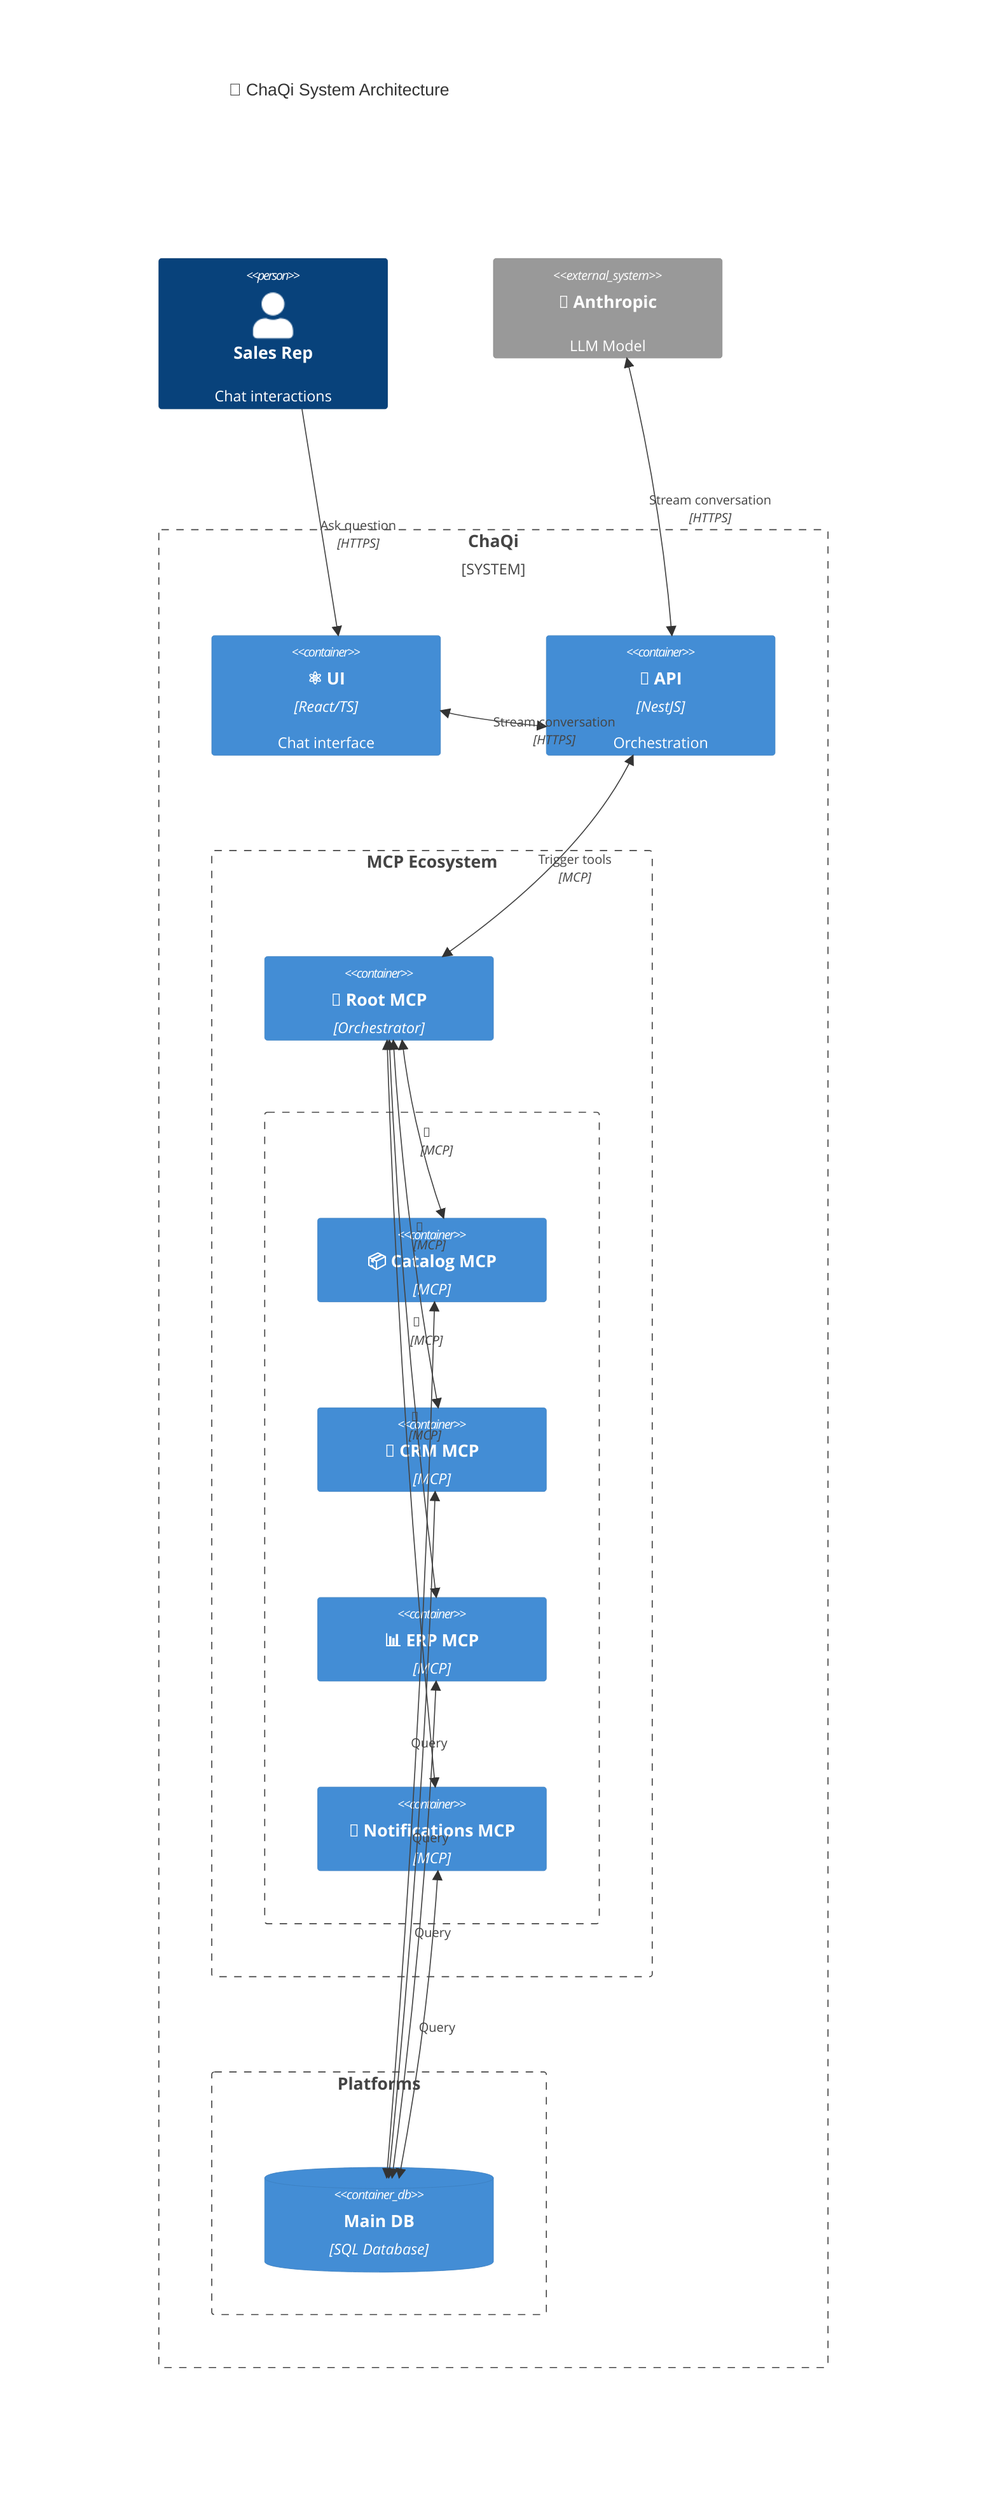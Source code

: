 %% C4Context
    %%   title System Context diagram for Internet Banking System
      
    %%   Enterprise_Boundary(b0, "BankBoundary0") {
    %%     Person(customerA, "Banking Customer A", "A customer of the bank, with personal bank accounts.")
    %%     Person(customerB, "Banking Customer B")
    %%     Person_Ext(customerC, "Banking Customer C", "desc")

    %%     Person(customerD, "Banking Customer D", "A customer of the bank, <br/> with personal bank accounts.")

    %%     System(SystemAA, "Internet Banking System", "Allows customers to view information about their bank accounts, and make payments.")

    %%     Enterprise_Boundary(b1, "BankBoundary") {

    %%       SystemDb_Ext(SystemE, "Mainframe Banking System", "Stores all of the core banking information about customers, accounts, transactions, etc.")

    %%       System_Boundary(b2, "BankBoundary2") {
    %%         System(SystemA, "Banking System A")
    %%         System(SystemB, "Banking System B", "A system of the bank, with personal bank accounts. next line.")
    %%       }

    %%       System_Ext(SystemC, "E-mail system", "The internal Microsoft Exchange e-mail system.")
    %%       SystemDb(SystemD, "Banking System D Database", "A system of the bank, with personal bank accounts.")

    %%       Boundary(b3, "BankBoundary3", "boundary") {
    %%         SystemQueue(SystemF, "Banking System F Queue", "A system of the bank.")
    %%         SystemQueue_Ext(SystemG, "Banking System G Queue", "A system of the bank, with personal bank accounts.")
    %%       }
    %%     }
    %%   }

    %%   BiRel(customerA, SystemAA, "Uses")
    %%   BiRel(SystemAA, SystemE, "Uses")
    %%   Rel(SystemAA, SystemC, "Sends e-mails", "SMTP")
    %%   Rel(SystemC, customerA, "Sends e-mails to")

    %%   UpdateElementStyle(customerA, $fontColor="red", $bgColor="grey", $borderColor="red")
    %%   UpdateRelStyle(customerA, SystemAA, $textColor="blue", $lineColor="blue", $offsetX="5")
    %%   UpdateRelStyle(SystemAA, SystemE, $textColor="blue", $lineColor="blue", $offsetY="-10")
    %%   UpdateRelStyle(SystemAA, SystemC, $textColor="blue", $lineColor="blue", $offsetY="-40", $offsetX="-50")
    %%   UpdateRelStyle(SystemC, customerA, $textColor="red", $lineColor="red", $offsetX="-50", $offsetY="20")

%% 

C4Context
    title 🤖 ChaQi System Architecture
    Person(user, "Sales Rep", "Chat interactions")
    System_Ext(anthropic, "🧠 Anthropic", "LLM Model")
    System_Boundary(system, "ChaQi") {
        Container(ui, "⚛️ UI", "React/TS", "Chat interface")
        Container(api, "🚀 API", "NestJS", "Orchestration")
      
        Boundary(mcp, "MCP Ecosystem", "") {
            Container(mcpRoot, "🌟 Root MCP", "Orchestrator")
            Boundary(mcpServers, "", "") {
                Container(mcpCatalog, "📦 Catalog MCP", "MCP")
                Container(mcpCrm, "👥 CRM MCP", "MCP") 
                Container(mcpErp, "📊 ERP MCP", "MCP")
                Container(mcpNotification, "🔔 Notifications MCP", "MCP")
            }
        }
        Boundary(platforms, "Platforms", "") {
            ContainerDb(database, "Main DB", "SQL Database", "")
        }
    }
    
    Rel(user, ui, "Ask question", "HTTPS")
    BiRel(ui, api, "Stream conversation", "HTTPS")
    BiRel(api, anthropic, "Stream conversation", "HTTPS")
    BiRel(api, mcpRoot, "Trigger tools", "MCP")
    BiRel(mcpRoot, mcpCatalog, "🔗", "MCP")
    BiRel(mcpRoot, mcpCrm, "🔗", "MCP")
    BiRel(mcpRoot, mcpErp, "🔗", "MCP")
    BiRel(mcpRoot, mcpNotification, "🔗", "MCP")
    BiRel(mcpCatalog, database, "Query", "")
    BiRel(mcpCrm, database, "Query", "")
    BiRel(mcpErp, database, "Query", "")
    BiRel(mcpNotification, database, "Query", "")



    UpdateLayoutConfig($c4ShapeInRow="4", $c4BoundaryInRow="1")

 
%%     %% System_Boundary(system, "ChaQi") {
%%     %%     Container(ui, "⚛️ React UI", "React/TS", "Chat interface")
%%     %%     Container(api, "🚀 NestJS API", "NestJS", "Orchestration")
%%     %%     %% ContainerDb(database, "Database", "SQL Database", "")
%%     %%     Boundary(mcpServers, "MCP Servers", "") {
%%     %%         Container(mcpCatalog, "📦 Catalog", "MCP")
%%     %%         Container(mcpCrm, "👥 CRM", "MCP") 
%%     %%         Container(mcpErp, "📊 ERP", "MCP")
%%     %%         Container(mcpNotification, "🔔 Notifications", "MCP")
%%     %%     }
%%     %%     Boundary(mcpServdfers, "MCP Servers", "") {
%%     %%         ContainerDb(databadse, "Datddabase", "SQL Datadbase", "")
%%     %%     }
%%     %%     Boundary(mcpServdfdders, "MCP Servers", "") {
%%     %%         ContainerDb(databadse, "Datddabase", "SQL Datadbase", "")
%%     %%     }
%%     %%     Boundary(mcpServdferaas, "MCP rs", "") {
%%     %%         ContainerDb(databadse, "Datddabase", "SQL Datadbase", "")
%%     %%     }
%%     %% }

    
%%     %% System_Boundary(system, "🏢 AI Agent Platform") {
%%     %%     Container(ui, "⚛️ React UI", "React/TS", "Chat interface")
%%     %%     Container(api, "🚀 NestJS API", "NestJS", "Orchestration")
%%     %%     Container(mcpRoot, "🌟 Root MCP", "Hub", "Orchestrator")

%%     %%     Deployment_Node(database, "bigbank-db02", "Ubuntu 16.04 LTS") {
%%     %%         ContainerDb(database, "Database", "Relational Database Schema", "Stores user registration information, hashed authentication credentials, access logs, etc.")
%%     %%                 Container_Boundary(mcpServers, "Connected Servers") {
%%     %%         Container(mcpCatalog, "📦 Catalog", "MCP")
%%     %%         Container(mcpCrm, "👥 CRM", "MCP") 
%%     %%         Container(mcpErp, "📊 ERP", "MCP")
%%     %%         Container(mcpNotification, "🔔 Notifications", "MCP")
%%     %%     }
%%     %%     }   
%%     %%     Deployment_Node(mcpRoot, "bigbank-mcp01", "Ubuntu 16.04 LTS") {
%%     %%         Container(mcpRoot, "🌟 Root MCP", "Hub", "Orchestrator")
%%     %%     }
%%     %% }
    
    
%%     %% System_Ext(anthropic, "🧠 Anthropic", "LLM Model")


%%     %% %% %% Main user flow
%%     %% Rel(user, ui, "💬 Chat", "HTTPS")
%%     %% Rel(ui, api, "Sends message", "SSE")

    
%%     %% %% AI orchestration flow
%%     %% Rel(api, mcpRoot, "🛠️ Tools", "MCP")
%%     %% Rel(api, anthropic, "🎯 Requests", "HTTPS")
%%     %% Rel(anthropic, api, "⚡ Responses", "Stream")
%%     %% Rel(api, mcpRoot, "🔄 Execute", "MCP")
%%     %% BiRel(api, database, "", "MCP")
    
%%     %% %% MCP server mounting
%%     %% Rel(mcpRoot, mcpCatalog, "🔗", "MCP")
%%     %% Rel(mcpRoot, mcpCrm, "🔗", "MCP")
%%     %% Rel(mcpRoot, mcpErp, "🔗", "MCP")
%%     %% Rel(mcpRoot, mcpNotification, "🔗", "MCP")
%%     %% BiRel(mcpCatalog, database, "", "MCP")
%%     %% BiRel(mcpCrm, database, "", "MCP")
%%     %% BiRel(mcpErp, database, "", "MCP")
%%     %% BiRel(mcpNotification, database, "", "MCP")

%%     %% %% UpdateElementStyle(user, $bgColor="#667EEA", $fontColor="#FFFFFF", $borderColor="#5A67D8")
%%     %% %% UpdateElementStyle(ui, $bgColor="#4FD1C7", $fontColor="#FFFFFF", $borderColor="#38B2AC")
%%     %% %% UpdateElementStyle(api, $bgColor="#9F7AEA", $fontColor="#FFFFFF", $borderColor="#805AD5")
%%     %% %% UpdateElementStyle(anthropic, $bgColor="#F6AD55", $fontColor="#FFFFFF", $borderColor="#ED8936")
%%     %% %% UpdateElementStyle(mcpRoot, $bgColor="#68D391", $fontColor="#FFFFFF", $borderColor="#48BB78")
%%     %% %% UpdateElementStyle(mcpCatalog, $bgColor="#81E6D9", $fontColor="#2D3748", $borderColor="#4FD1C7")
%%     %% %% UpdateElementStyle(mcpCrm, $bgColor="#90CDF4", $fontColor="#2D3748", $borderColor="#63B3ED")
%%     %% %% UpdateElementStyle(mcpErp, $bgColor="#A78BFA", $fontColor="#FFFFFF", $borderColor="#8B5CF6")
%%     %% %% UpdateElementStyle(mcpNotification, $bgColor="#FBB6CE", $fontColor="#2D3748", $borderColor="#F687B3")